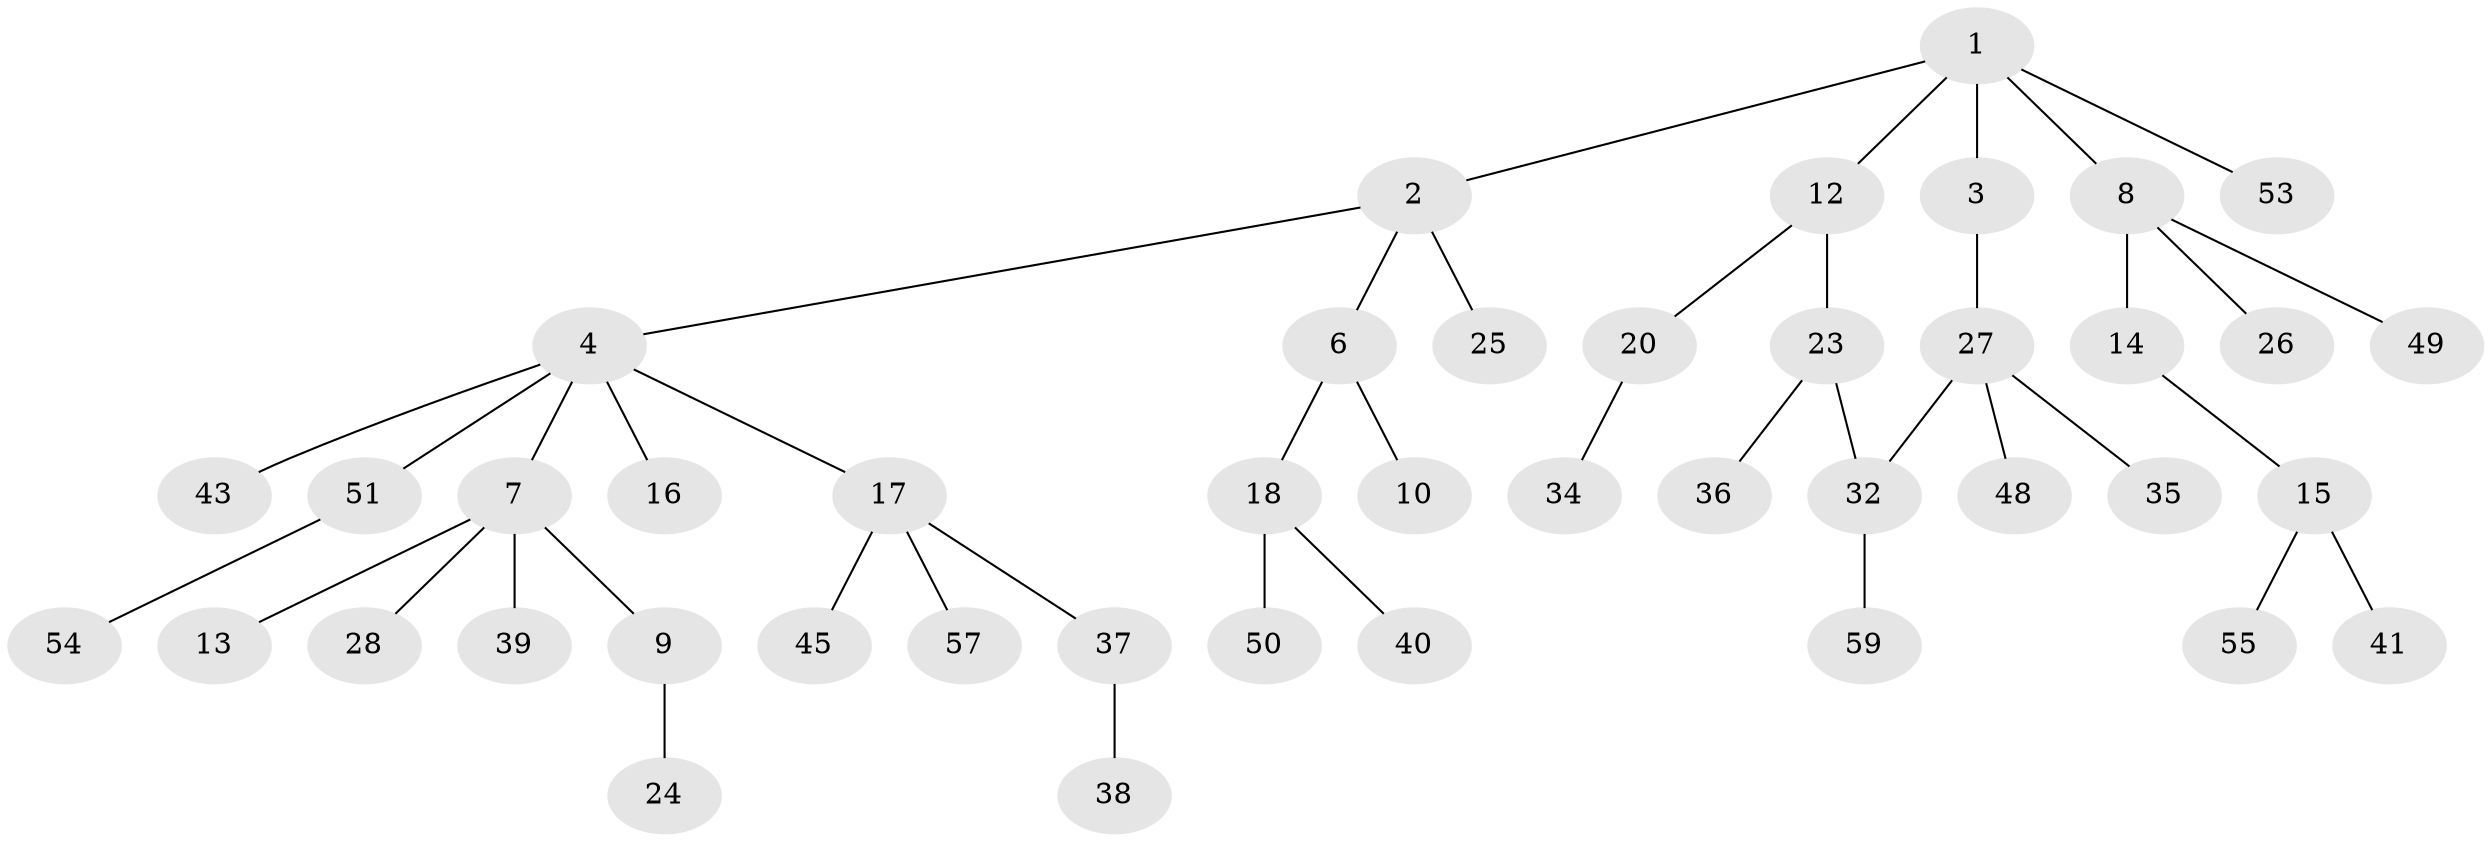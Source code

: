 // original degree distribution, {6: 0.016129032258064516, 5: 0.06451612903225806, 2: 0.27419354838709675, 3: 0.0967741935483871, 4: 0.06451612903225806, 1: 0.4838709677419355}
// Generated by graph-tools (version 1.1) at 2025/10/02/27/25 16:10:55]
// undirected, 43 vertices, 43 edges
graph export_dot {
graph [start="1"]
  node [color=gray90,style=filled];
  1 [super="+22"];
  2 [super="+33"];
  3;
  4 [super="+5"];
  6 [super="+61"];
  7 [super="+11"];
  8 [super="+19"];
  9 [super="+21"];
  10;
  12;
  13;
  14;
  15 [super="+44"];
  16;
  17 [super="+42"];
  18 [super="+47"];
  20 [super="+58"];
  23 [super="+46"];
  24 [super="+31"];
  25 [super="+30"];
  26 [super="+52"];
  27 [super="+29"];
  28;
  32 [super="+56"];
  34;
  35;
  36;
  37;
  38;
  39;
  40;
  41;
  43;
  45;
  48;
  49;
  50 [super="+62"];
  51;
  53;
  54;
  55;
  57 [super="+60"];
  59;
  1 -- 2;
  1 -- 3;
  1 -- 8;
  1 -- 12;
  1 -- 53;
  2 -- 4;
  2 -- 6;
  2 -- 25;
  3 -- 27;
  4 -- 17;
  4 -- 16;
  4 -- 51;
  4 -- 7;
  4 -- 43;
  6 -- 10;
  6 -- 18;
  7 -- 9;
  7 -- 13;
  7 -- 28;
  7 -- 39;
  8 -- 14;
  8 -- 26;
  8 -- 49;
  9 -- 24;
  12 -- 20;
  12 -- 23;
  14 -- 15;
  15 -- 41;
  15 -- 55;
  17 -- 37;
  17 -- 57;
  17 -- 45;
  18 -- 40;
  18 -- 50;
  20 -- 34;
  23 -- 36;
  23 -- 32;
  27 -- 32;
  27 -- 35;
  27 -- 48;
  32 -- 59;
  37 -- 38;
  51 -- 54;
}
